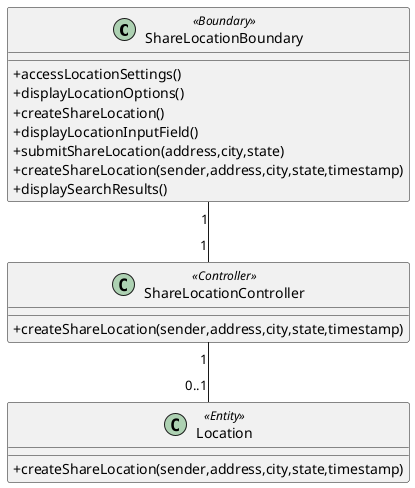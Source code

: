@startuml

skinparam ClassAttributeIconSize 0

class ShareLocationBoundary <<Boundary>> {
    + accessLocationSettings()
    + displayLocationOptions()
    + createShareLocation()
    + displayLocationInputField()
    + submitShareLocation(address,city,state)
    + createShareLocation(sender,address,city,state,timestamp)
    + displaySearchResults()
}

class ShareLocationController <<Controller>> {
    + createShareLocation(sender,address,city,state,timestamp)
}

class Location <<Entity>> {
    + createShareLocation(sender,address,city,state,timestamp)
}

ShareLocationBoundary "1" -- "1" ShareLocationController 
ShareLocationController "1" -- "0..1" Location 

@enduml
